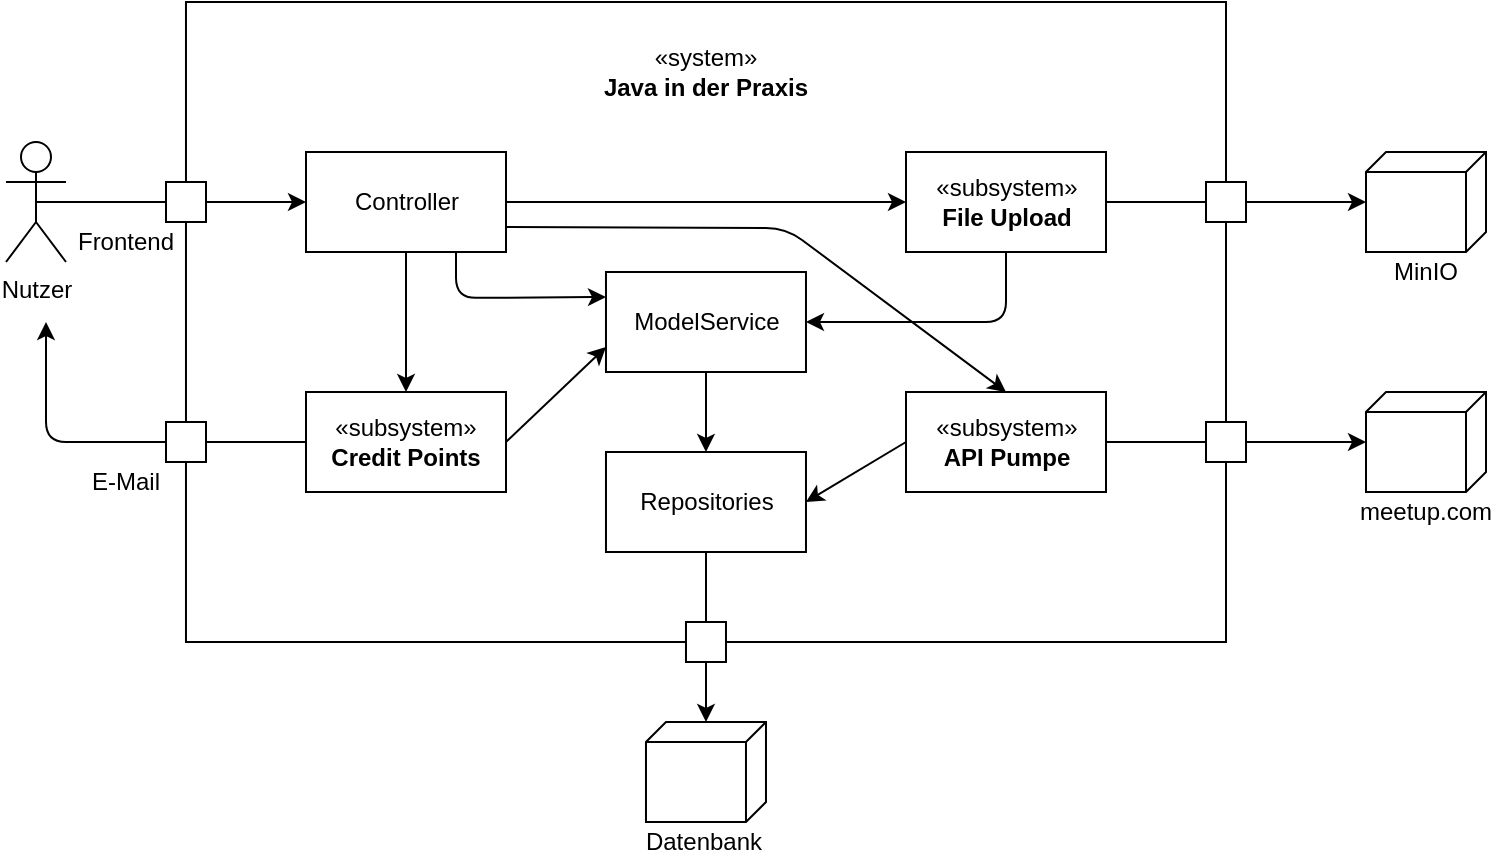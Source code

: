 <mxfile version="12.8.8" type="device"><diagram id="mzX7NO9ivmJpHPK7IAAn" name="Page-1"><mxGraphModel dx="1422" dy="766" grid="1" gridSize="10" guides="1" tooltips="1" connect="1" arrows="1" fold="1" page="1" pageScale="1" pageWidth="827" pageHeight="1169" math="0" shadow="0"><root><mxCell id="0"/><mxCell id="1" parent="0"/><mxCell id="6CQ7McoRiv8dDly2k5fQ-1" value="" style="rounded=0;whiteSpace=wrap;html=1;" vertex="1" parent="1"><mxGeometry x="119.99" y="240" width="520.01" height="320" as="geometry"/></mxCell><mxCell id="6CQ7McoRiv8dDly2k5fQ-2" value="&lt;div&gt;«system» &lt;/div&gt;&lt;div&gt;&lt;b&gt;Java in der Praxis&lt;br&gt;&lt;/b&gt;&lt;/div&gt;" style="text;html=1;strokeColor=none;fillColor=none;align=center;verticalAlign=middle;whiteSpace=wrap;rounded=0;" vertex="1" parent="1"><mxGeometry x="318.12" y="260" width="123.75" height="30" as="geometry"/></mxCell><mxCell id="6CQ7McoRiv8dDly2k5fQ-4" value="Frontend" style="text;html=1;strokeColor=none;fillColor=none;align=center;verticalAlign=middle;whiteSpace=wrap;rounded=0;" vertex="1" parent="1"><mxGeometry x="60" y="350" width="60" height="20" as="geometry"/></mxCell><mxCell id="6CQ7McoRiv8dDly2k5fQ-6" value="&lt;div&gt;Nutzer&lt;br&gt;&lt;/div&gt;" style="shape=umlActor;verticalLabelPosition=bottom;labelBackgroundColor=#ffffff;verticalAlign=top;html=1;outlineConnect=0;" vertex="1" parent="1"><mxGeometry x="30" y="310" width="30" height="60" as="geometry"/></mxCell><mxCell id="6CQ7McoRiv8dDly2k5fQ-17" value="" style="endArrow=classic;html=1;entryX=0;entryY=0.5;entryDx=0;entryDy=0;exitX=1;exitY=0.5;exitDx=0;exitDy=0;" edge="1" parent="1" source="6CQ7McoRiv8dDly2k5fQ-31" target="6CQ7McoRiv8dDly2k5fQ-33"><mxGeometry width="50" height="50" relative="1" as="geometry"><mxPoint x="390" y="420" as="sourcePoint"/><mxPoint x="20" y="340" as="targetPoint"/></mxGeometry></mxCell><mxCell id="6CQ7McoRiv8dDly2k5fQ-21" value="" style="rounded=0;whiteSpace=wrap;html=1;" vertex="1" parent="1"><mxGeometry x="329.99" y="375" width="100" height="50" as="geometry"/></mxCell><mxCell id="6CQ7McoRiv8dDly2k5fQ-23" value="" style="verticalAlign=top;align=left;spacingTop=8;spacingLeft=2;spacingRight=12;shape=cube;size=10;direction=south;fontStyle=4;html=1;" vertex="1" parent="1"><mxGeometry x="349.99" y="600" width="60" height="50" as="geometry"/></mxCell><mxCell id="6CQ7McoRiv8dDly2k5fQ-26" value="Datenbank" style="text;html=1;strokeColor=none;fillColor=none;align=center;verticalAlign=middle;whiteSpace=wrap;rounded=0;" vertex="1" parent="1"><mxGeometry x="344" y="650" width="70" height="20" as="geometry"/></mxCell><mxCell id="6CQ7McoRiv8dDly2k5fQ-27" value="" style="verticalAlign=top;align=left;spacingTop=8;spacingLeft=2;spacingRight=12;shape=cube;size=10;direction=south;fontStyle=4;html=1;" vertex="1" parent="1"><mxGeometry x="710" y="315" width="60" height="50" as="geometry"/></mxCell><mxCell id="6CQ7McoRiv8dDly2k5fQ-28" value="&lt;div&gt;MinIO&lt;/div&gt;" style="text;html=1;strokeColor=none;fillColor=none;align=center;verticalAlign=middle;whiteSpace=wrap;rounded=0;" vertex="1" parent="1"><mxGeometry x="700" y="365" width="80" height="20" as="geometry"/></mxCell><mxCell id="6CQ7McoRiv8dDly2k5fQ-31" value="" style="whiteSpace=wrap;html=1;aspect=fixed;" vertex="1" parent="1"><mxGeometry x="110" y="330" width="20" height="20" as="geometry"/></mxCell><mxCell id="6CQ7McoRiv8dDly2k5fQ-33" value="" style="rounded=0;whiteSpace=wrap;html=1;" vertex="1" parent="1"><mxGeometry x="180" y="315" width="100" height="50" as="geometry"/></mxCell><mxCell id="6CQ7McoRiv8dDly2k5fQ-34" value="&lt;div&gt;Controller&lt;/div&gt;" style="text;html=1;strokeColor=none;fillColor=none;align=center;verticalAlign=middle;whiteSpace=wrap;rounded=0;" vertex="1" parent="1"><mxGeometry x="186.57" y="325" width="86.87" height="30" as="geometry"/></mxCell><mxCell id="6CQ7McoRiv8dDly2k5fQ-35" value="" style="rounded=0;whiteSpace=wrap;html=1;" vertex="1" parent="1"><mxGeometry x="480" y="435" width="100" height="50" as="geometry"/></mxCell><mxCell id="6CQ7McoRiv8dDly2k5fQ-36" value="&lt;div&gt;«subsystem»&lt;b&gt;&lt;br&gt;&lt;/b&gt;&lt;/div&gt;&lt;div&gt;&lt;b&gt;API Pumpe&lt;br&gt;&lt;/b&gt;&lt;/div&gt;" style="text;html=1;strokeColor=none;fillColor=none;align=center;verticalAlign=middle;whiteSpace=wrap;rounded=0;" vertex="1" parent="1"><mxGeometry x="486.57" y="445" width="86.87" height="30" as="geometry"/></mxCell><mxCell id="6CQ7McoRiv8dDly2k5fQ-38" value="" style="rounded=0;whiteSpace=wrap;html=1;" vertex="1" parent="1"><mxGeometry x="480" y="315" width="100" height="50" as="geometry"/></mxCell><mxCell id="6CQ7McoRiv8dDly2k5fQ-39" value="&lt;div&gt;«subsystem»&lt;b&gt;&lt;br&gt;&lt;/b&gt;&lt;/div&gt;&lt;div&gt;&lt;b&gt;File Upload&lt;/b&gt;&lt;/div&gt;" style="text;html=1;strokeColor=none;fillColor=none;align=center;verticalAlign=middle;whiteSpace=wrap;rounded=0;" vertex="1" parent="1"><mxGeometry x="486.57" y="325" width="86.87" height="30" as="geometry"/></mxCell><mxCell id="6CQ7McoRiv8dDly2k5fQ-40" value="" style="rounded=0;whiteSpace=wrap;html=1;" vertex="1" parent="1"><mxGeometry x="180" y="435" width="100" height="50" as="geometry"/></mxCell><mxCell id="6CQ7McoRiv8dDly2k5fQ-41" value="&lt;div&gt;«subsystem»&lt;b&gt;&lt;br&gt;&lt;/b&gt;&lt;/div&gt;&lt;div&gt;&lt;b&gt;Credit Points&lt;br&gt;&lt;/b&gt;&lt;/div&gt;" style="text;html=1;strokeColor=none;fillColor=none;align=center;verticalAlign=middle;whiteSpace=wrap;rounded=0;" vertex="1" parent="1"><mxGeometry x="180" y="445" width="100" height="30" as="geometry"/></mxCell><mxCell id="6CQ7McoRiv8dDly2k5fQ-42" value="ModelService" style="text;html=1;strokeColor=none;fillColor=none;align=center;verticalAlign=middle;whiteSpace=wrap;rounded=0;" vertex="1" parent="1"><mxGeometry x="336.56" y="385" width="86.87" height="30" as="geometry"/></mxCell><mxCell id="6CQ7McoRiv8dDly2k5fQ-43" value="" style="verticalAlign=top;align=left;spacingTop=8;spacingLeft=2;spacingRight=12;shape=cube;size=10;direction=south;fontStyle=4;html=1;" vertex="1" parent="1"><mxGeometry x="710" y="435" width="60" height="50" as="geometry"/></mxCell><mxCell id="6CQ7McoRiv8dDly2k5fQ-44" value="meetup.com" style="text;html=1;strokeColor=none;fillColor=none;align=center;verticalAlign=middle;whiteSpace=wrap;rounded=0;" vertex="1" parent="1"><mxGeometry x="700" y="485" width="80" height="20" as="geometry"/></mxCell><mxCell id="6CQ7McoRiv8dDly2k5fQ-45" value="" style="whiteSpace=wrap;html=1;aspect=fixed;" vertex="1" parent="1"><mxGeometry x="630" y="330" width="20" height="20" as="geometry"/></mxCell><mxCell id="6CQ7McoRiv8dDly2k5fQ-46" value="" style="endArrow=classic;html=1;exitX=1;exitY=0.5;exitDx=0;exitDy=0;entryX=0;entryY=0.5;entryDx=0;entryDy=0;" edge="1" parent="1" source="6CQ7McoRiv8dDly2k5fQ-33" target="6CQ7McoRiv8dDly2k5fQ-38"><mxGeometry width="50" height="50" relative="1" as="geometry"><mxPoint x="390" y="510" as="sourcePoint"/><mxPoint x="440" y="460" as="targetPoint"/></mxGeometry></mxCell><mxCell id="6CQ7McoRiv8dDly2k5fQ-47" value="" style="endArrow=none;html=1;exitX=1;exitY=0.5;exitDx=0;exitDy=0;entryX=0;entryY=0.5;entryDx=0;entryDy=0;" edge="1" parent="1" source="6CQ7McoRiv8dDly2k5fQ-38" target="6CQ7McoRiv8dDly2k5fQ-45"><mxGeometry width="50" height="50" relative="1" as="geometry"><mxPoint x="390" y="510" as="sourcePoint"/><mxPoint x="440" y="460" as="targetPoint"/></mxGeometry></mxCell><mxCell id="6CQ7McoRiv8dDly2k5fQ-48" value="" style="endArrow=classic;html=1;exitX=1;exitY=0.5;exitDx=0;exitDy=0;" edge="1" parent="1" source="6CQ7McoRiv8dDly2k5fQ-45" target="6CQ7McoRiv8dDly2k5fQ-27"><mxGeometry width="50" height="50" relative="1" as="geometry"><mxPoint x="390" y="510" as="sourcePoint"/><mxPoint x="440" y="460" as="targetPoint"/></mxGeometry></mxCell><mxCell id="6CQ7McoRiv8dDly2k5fQ-49" value="" style="endArrow=none;html=1;exitX=0.5;exitY=0.5;exitDx=0;exitDy=0;exitPerimeter=0;entryX=0;entryY=0.5;entryDx=0;entryDy=0;" edge="1" parent="1" source="6CQ7McoRiv8dDly2k5fQ-6" target="6CQ7McoRiv8dDly2k5fQ-31"><mxGeometry width="50" height="50" relative="1" as="geometry"><mxPoint x="390" y="510" as="sourcePoint"/><mxPoint x="440" y="460" as="targetPoint"/></mxGeometry></mxCell><mxCell id="6CQ7McoRiv8dDly2k5fQ-50" value="" style="whiteSpace=wrap;html=1;aspect=fixed;" vertex="1" parent="1"><mxGeometry x="110" y="450" width="20" height="20" as="geometry"/></mxCell><mxCell id="6CQ7McoRiv8dDly2k5fQ-51" value="" style="endArrow=none;html=1;exitX=0;exitY=0.5;exitDx=0;exitDy=0;entryX=1;entryY=0.5;entryDx=0;entryDy=0;" edge="1" parent="1" source="6CQ7McoRiv8dDly2k5fQ-41" target="6CQ7McoRiv8dDly2k5fQ-50"><mxGeometry width="50" height="50" relative="1" as="geometry"><mxPoint x="390" y="510" as="sourcePoint"/><mxPoint x="440" y="460" as="targetPoint"/></mxGeometry></mxCell><mxCell id="6CQ7McoRiv8dDly2k5fQ-54" value="&lt;div&gt;E-Mail&lt;/div&gt;" style="text;html=1;strokeColor=none;fillColor=none;align=center;verticalAlign=middle;whiteSpace=wrap;rounded=0;" vertex="1" parent="1"><mxGeometry x="70.0" y="470" width="40" height="20" as="geometry"/></mxCell><mxCell id="6CQ7McoRiv8dDly2k5fQ-55" value="" style="rounded=0;whiteSpace=wrap;html=1;" vertex="1" parent="1"><mxGeometry x="329.99" y="465" width="100" height="50" as="geometry"/></mxCell><mxCell id="6CQ7McoRiv8dDly2k5fQ-22" value="Repositories" style="text;html=1;strokeColor=none;fillColor=none;align=center;verticalAlign=middle;whiteSpace=wrap;rounded=0;" vertex="1" parent="1"><mxGeometry x="336.56" y="475" width="86.87" height="30" as="geometry"/></mxCell><mxCell id="6CQ7McoRiv8dDly2k5fQ-56" value="" style="whiteSpace=wrap;html=1;aspect=fixed;" vertex="1" parent="1"><mxGeometry x="369.99" y="550" width="20" height="20" as="geometry"/></mxCell><mxCell id="6CQ7McoRiv8dDly2k5fQ-57" value="" style="endArrow=none;html=1;exitX=0.5;exitY=1;exitDx=0;exitDy=0;entryX=0.5;entryY=0;entryDx=0;entryDy=0;" edge="1" parent="1" source="6CQ7McoRiv8dDly2k5fQ-55" target="6CQ7McoRiv8dDly2k5fQ-56"><mxGeometry width="50" height="50" relative="1" as="geometry"><mxPoint x="390" y="510" as="sourcePoint"/><mxPoint x="440" y="460" as="targetPoint"/></mxGeometry></mxCell><mxCell id="6CQ7McoRiv8dDly2k5fQ-58" value="" style="endArrow=classic;html=1;exitX=0.5;exitY=1;exitDx=0;exitDy=0;" edge="1" parent="1" source="6CQ7McoRiv8dDly2k5fQ-56"><mxGeometry width="50" height="50" relative="1" as="geometry"><mxPoint x="390" y="510" as="sourcePoint"/><mxPoint x="380" y="600" as="targetPoint"/></mxGeometry></mxCell><mxCell id="6CQ7McoRiv8dDly2k5fQ-59" value="" style="endArrow=classic;html=1;entryX=1;entryY=0.5;entryDx=0;entryDy=0;exitX=0;exitY=0.5;exitDx=0;exitDy=0;" edge="1" parent="1" source="6CQ7McoRiv8dDly2k5fQ-35" target="6CQ7McoRiv8dDly2k5fQ-55"><mxGeometry width="50" height="50" relative="1" as="geometry"><mxPoint x="390" y="510" as="sourcePoint"/><mxPoint x="440" y="460" as="targetPoint"/></mxGeometry></mxCell><mxCell id="6CQ7McoRiv8dDly2k5fQ-60" value="" style="whiteSpace=wrap;html=1;aspect=fixed;" vertex="1" parent="1"><mxGeometry x="630" y="450" width="20" height="20" as="geometry"/></mxCell><mxCell id="6CQ7McoRiv8dDly2k5fQ-61" value="" style="endArrow=none;html=1;exitX=1;exitY=0.5;exitDx=0;exitDy=0;entryX=0;entryY=0.5;entryDx=0;entryDy=0;" edge="1" parent="1" source="6CQ7McoRiv8dDly2k5fQ-35" target="6CQ7McoRiv8dDly2k5fQ-60"><mxGeometry width="50" height="50" relative="1" as="geometry"><mxPoint x="390" y="510" as="sourcePoint"/><mxPoint x="440" y="460" as="targetPoint"/></mxGeometry></mxCell><mxCell id="6CQ7McoRiv8dDly2k5fQ-62" value="" style="endArrow=classic;html=1;exitX=1;exitY=0.5;exitDx=0;exitDy=0;" edge="1" parent="1" source="6CQ7McoRiv8dDly2k5fQ-60" target="6CQ7McoRiv8dDly2k5fQ-43"><mxGeometry width="50" height="50" relative="1" as="geometry"><mxPoint x="390" y="510" as="sourcePoint"/><mxPoint x="440" y="460" as="targetPoint"/></mxGeometry></mxCell><mxCell id="6CQ7McoRiv8dDly2k5fQ-64" value="" style="endArrow=classic;html=1;exitX=1;exitY=0.75;exitDx=0;exitDy=0;entryX=0.5;entryY=0;entryDx=0;entryDy=0;" edge="1" parent="1" source="6CQ7McoRiv8dDly2k5fQ-33" target="6CQ7McoRiv8dDly2k5fQ-35"><mxGeometry width="50" height="50" relative="1" as="geometry"><mxPoint x="390" y="510" as="sourcePoint"/><mxPoint x="440" y="460" as="targetPoint"/><Array as="points"><mxPoint x="420" y="353"/></Array></mxGeometry></mxCell><mxCell id="6CQ7McoRiv8dDly2k5fQ-65" value="" style="endArrow=classic;html=1;exitX=0;exitY=0.5;exitDx=0;exitDy=0;" edge="1" parent="1" source="6CQ7McoRiv8dDly2k5fQ-50"><mxGeometry width="50" height="50" relative="1" as="geometry"><mxPoint x="390" y="510" as="sourcePoint"/><mxPoint x="50" y="400" as="targetPoint"/><Array as="points"><mxPoint x="50" y="460"/></Array></mxGeometry></mxCell><mxCell id="6CQ7McoRiv8dDly2k5fQ-66" value="" style="endArrow=classic;html=1;exitX=0.5;exitY=1;exitDx=0;exitDy=0;entryX=0.5;entryY=0;entryDx=0;entryDy=0;" edge="1" parent="1" source="6CQ7McoRiv8dDly2k5fQ-33" target="6CQ7McoRiv8dDly2k5fQ-40"><mxGeometry width="50" height="50" relative="1" as="geometry"><mxPoint x="390" y="510" as="sourcePoint"/><mxPoint x="440" y="460" as="targetPoint"/></mxGeometry></mxCell><mxCell id="6CQ7McoRiv8dDly2k5fQ-67" value="" style="endArrow=classic;html=1;exitX=0.5;exitY=1;exitDx=0;exitDy=0;entryX=0.5;entryY=0;entryDx=0;entryDy=0;" edge="1" parent="1" source="6CQ7McoRiv8dDly2k5fQ-21" target="6CQ7McoRiv8dDly2k5fQ-55"><mxGeometry width="50" height="50" relative="1" as="geometry"><mxPoint x="390" y="510" as="sourcePoint"/><mxPoint x="440" y="460" as="targetPoint"/></mxGeometry></mxCell><mxCell id="6CQ7McoRiv8dDly2k5fQ-68" value="" style="endArrow=classic;html=1;exitX=0.5;exitY=1;exitDx=0;exitDy=0;entryX=1;entryY=0.5;entryDx=0;entryDy=0;" edge="1" parent="1" source="6CQ7McoRiv8dDly2k5fQ-38" target="6CQ7McoRiv8dDly2k5fQ-21"><mxGeometry width="50" height="50" relative="1" as="geometry"><mxPoint x="390" y="510" as="sourcePoint"/><mxPoint x="440" y="460" as="targetPoint"/><Array as="points"><mxPoint x="530" y="400"/></Array></mxGeometry></mxCell><mxCell id="6CQ7McoRiv8dDly2k5fQ-69" value="" style="endArrow=classic;html=1;exitX=1;exitY=0.5;exitDx=0;exitDy=0;entryX=0;entryY=0.75;entryDx=0;entryDy=0;" edge="1" parent="1" source="6CQ7McoRiv8dDly2k5fQ-41" target="6CQ7McoRiv8dDly2k5fQ-21"><mxGeometry width="50" height="50" relative="1" as="geometry"><mxPoint x="390" y="510" as="sourcePoint"/><mxPoint x="440" y="460" as="targetPoint"/></mxGeometry></mxCell><mxCell id="6CQ7McoRiv8dDly2k5fQ-70" value="" style="endArrow=classic;html=1;exitX=0.75;exitY=1;exitDx=0;exitDy=0;entryX=0;entryY=0.25;entryDx=0;entryDy=0;" edge="1" parent="1" source="6CQ7McoRiv8dDly2k5fQ-33" target="6CQ7McoRiv8dDly2k5fQ-21"><mxGeometry width="50" height="50" relative="1" as="geometry"><mxPoint x="390" y="510" as="sourcePoint"/><mxPoint x="440" y="460" as="targetPoint"/><Array as="points"><mxPoint x="255" y="388"/></Array></mxGeometry></mxCell></root></mxGraphModel></diagram></mxfile>